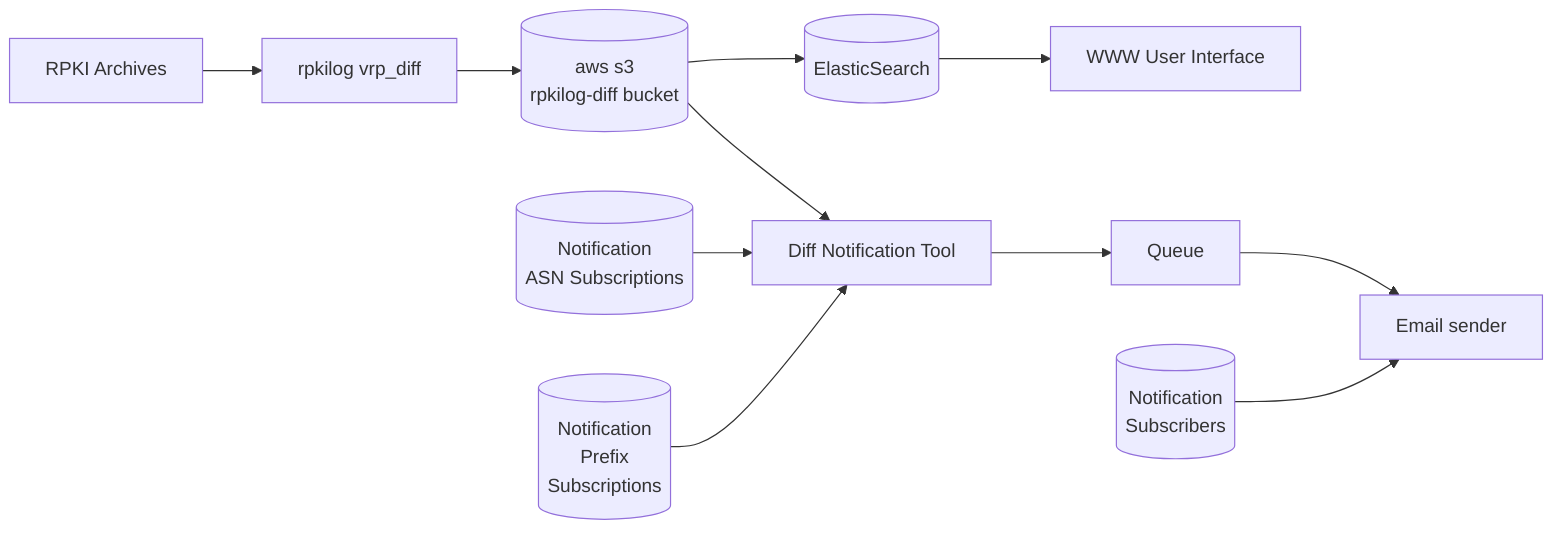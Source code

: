 flowchart LR
    rpki_archive[RPKI Archives]
    vrp_diff[rpkilog vrp_diff]
    s3_rpkilog_diff[(aws s3<br>rpkilog-diff bucket)]
    es[(ElasticSearch)]
    www_ui[WWW User Interface]
    diff_notifier[Diff Notification Tool]
    notification_queue[Queue]
    notification_asn_map[(Notification<br>ASN Subscriptions)]
    notification_prefix_map[(Notification<br>Prefix<br>Subscriptions)]
    notification_subscribers[(Notification<br>Subscribers)]
    notification_email_sender[Email sender]

    rpki_archive-->vrp_diff
    vrp_diff-->s3_rpkilog_diff
    
    s3_rpkilog_diff-->es
    es-->www_ui

    s3_rpkilog_diff-->diff_notifier
    notification_asn_map-->diff_notifier
    notification_prefix_map-->diff_notifier
    diff_notifier-->notification_queue
    notification_queue-->notification_email_sender
    notification_subscribers-->notification_email_sender